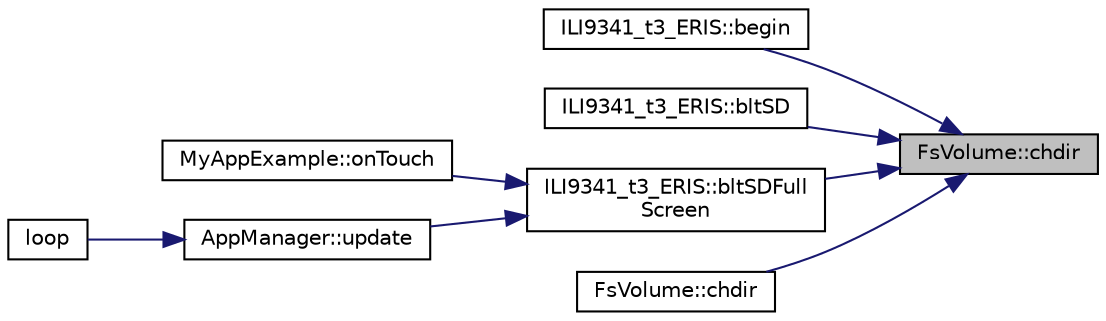 digraph "FsVolume::chdir"
{
 // LATEX_PDF_SIZE
  edge [fontname="Helvetica",fontsize="10",labelfontname="Helvetica",labelfontsize="10"];
  node [fontname="Helvetica",fontsize="10",shape=record];
  rankdir="RL";
  Node1 [label="FsVolume::chdir",height=0.2,width=0.4,color="black", fillcolor="grey75", style="filled", fontcolor="black",tooltip=" "];
  Node1 -> Node2 [dir="back",color="midnightblue",fontsize="10",style="solid",fontname="Helvetica"];
  Node2 [label="ILI9341_t3_ERIS::begin",height=0.2,width=0.4,color="black", fillcolor="white", style="filled",URL="$class_i_l_i9341__t3___e_r_i_s.html#aac7f00d564f87cf2063f869d273f6f48",tooltip=" "];
  Node1 -> Node3 [dir="back",color="midnightblue",fontsize="10",style="solid",fontname="Helvetica"];
  Node3 [label="ILI9341_t3_ERIS::bltSD",height=0.2,width=0.4,color="black", fillcolor="white", style="filled",URL="$class_i_l_i9341__t3___e_r_i_s.html#a62cbbd94867557ffbe8d9a2c832c8716",tooltip=" "];
  Node1 -> Node4 [dir="back",color="midnightblue",fontsize="10",style="solid",fontname="Helvetica"];
  Node4 [label="ILI9341_t3_ERIS::bltSDFull\lScreen",height=0.2,width=0.4,color="black", fillcolor="white", style="filled",URL="$class_i_l_i9341__t3___e_r_i_s.html#a6efb6ee1407d55e237e86b7557d89b75",tooltip=" "];
  Node4 -> Node5 [dir="back",color="midnightblue",fontsize="10",style="solid",fontname="Helvetica"];
  Node5 [label="MyAppExample::onTouch",height=0.2,width=0.4,color="black", fillcolor="white", style="filled",URL="$class_my_app_example.html#a9113a6d8c69d8dacf810449d732d6c5e",tooltip=" "];
  Node4 -> Node6 [dir="back",color="midnightblue",fontsize="10",style="solid",fontname="Helvetica"];
  Node6 [label="AppManager::update",height=0.2,width=0.4,color="black", fillcolor="white", style="filled",URL="$class_app_manager.html#ab4352bf5559866e77c333e74af7c2210",tooltip=" "];
  Node6 -> Node7 [dir="back",color="midnightblue",fontsize="10",style="solid",fontname="Helvetica"];
  Node7 [label="loop",height=0.2,width=0.4,color="black", fillcolor="white", style="filled",URL="$main_8cpp.html#a0b33edabd7f1c4e4a0bf32c67269be2f",tooltip=" "];
  Node1 -> Node8 [dir="back",color="midnightblue",fontsize="10",style="solid",fontname="Helvetica"];
  Node8 [label="FsVolume::chdir",height=0.2,width=0.4,color="black", fillcolor="white", style="filled",URL="$class_fs_volume.html#a6c0758acb32b59c1861cc143612765d2",tooltip=" "];
}
